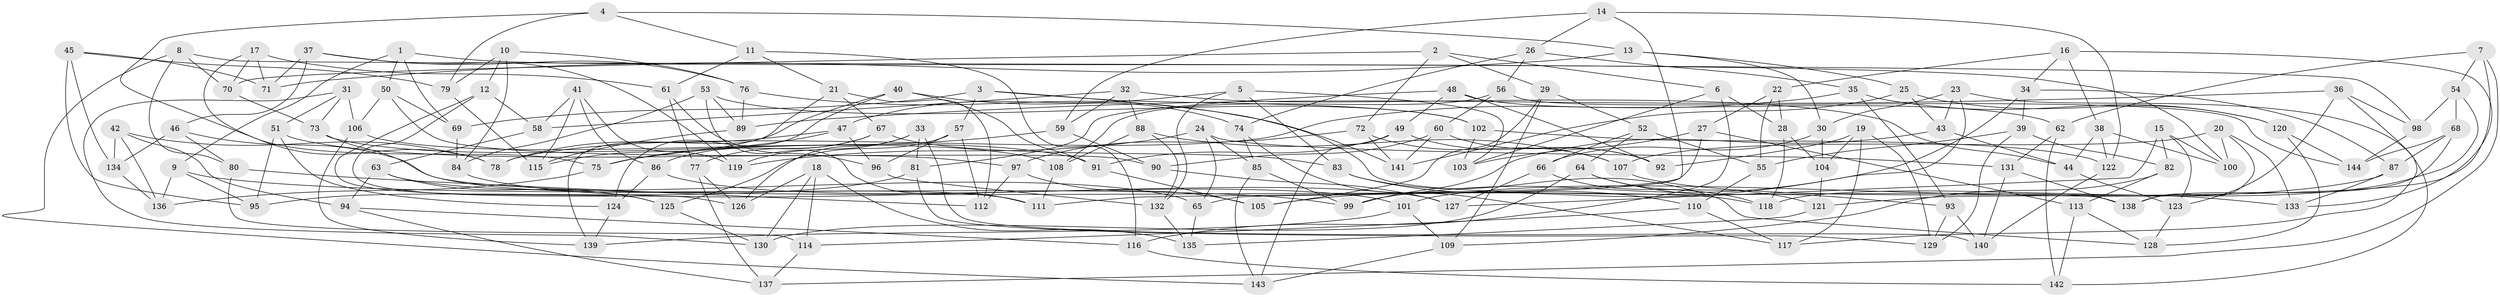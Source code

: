 // Generated by graph-tools (version 1.1) at 2025/50/03/09/25 03:50:49]
// undirected, 144 vertices, 288 edges
graph export_dot {
graph [start="1"]
  node [color=gray90,style=filled];
  1;
  2;
  3;
  4;
  5;
  6;
  7;
  8;
  9;
  10;
  11;
  12;
  13;
  14;
  15;
  16;
  17;
  18;
  19;
  20;
  21;
  22;
  23;
  24;
  25;
  26;
  27;
  28;
  29;
  30;
  31;
  32;
  33;
  34;
  35;
  36;
  37;
  38;
  39;
  40;
  41;
  42;
  43;
  44;
  45;
  46;
  47;
  48;
  49;
  50;
  51;
  52;
  53;
  54;
  55;
  56;
  57;
  58;
  59;
  60;
  61;
  62;
  63;
  64;
  65;
  66;
  67;
  68;
  69;
  70;
  71;
  72;
  73;
  74;
  75;
  76;
  77;
  78;
  79;
  80;
  81;
  82;
  83;
  84;
  85;
  86;
  87;
  88;
  89;
  90;
  91;
  92;
  93;
  94;
  95;
  96;
  97;
  98;
  99;
  100;
  101;
  102;
  103;
  104;
  105;
  106;
  107;
  108;
  109;
  110;
  111;
  112;
  113;
  114;
  115;
  116;
  117;
  118;
  119;
  120;
  121;
  122;
  123;
  124;
  125;
  126;
  127;
  128;
  129;
  130;
  131;
  132;
  133;
  134;
  135;
  136;
  137;
  138;
  139;
  140;
  141;
  142;
  143;
  144;
  1 -- 69;
  1 -- 100;
  1 -- 9;
  1 -- 50;
  2 -- 29;
  2 -- 6;
  2 -- 70;
  2 -- 72;
  3 -- 102;
  3 -- 138;
  3 -- 57;
  3 -- 69;
  4 -- 13;
  4 -- 11;
  4 -- 75;
  4 -- 79;
  5 -- 132;
  5 -- 83;
  5 -- 103;
  5 -- 47;
  6 -- 103;
  6 -- 28;
  6 -- 116;
  7 -- 137;
  7 -- 62;
  7 -- 121;
  7 -- 54;
  8 -- 70;
  8 -- 98;
  8 -- 143;
  8 -- 80;
  9 -- 95;
  9 -- 136;
  9 -- 99;
  10 -- 79;
  10 -- 76;
  10 -- 84;
  10 -- 12;
  11 -- 61;
  11 -- 116;
  11 -- 21;
  12 -- 126;
  12 -- 58;
  12 -- 125;
  13 -- 30;
  13 -- 71;
  13 -- 25;
  14 -- 26;
  14 -- 59;
  14 -- 122;
  14 -- 65;
  15 -- 82;
  15 -- 127;
  15 -- 100;
  15 -- 123;
  16 -- 34;
  16 -- 133;
  16 -- 22;
  16 -- 38;
  17 -- 71;
  17 -- 70;
  17 -- 78;
  17 -- 61;
  18 -- 114;
  18 -- 130;
  18 -- 126;
  18 -- 135;
  19 -- 117;
  19 -- 104;
  19 -- 129;
  19 -- 92;
  20 -- 133;
  20 -- 107;
  20 -- 100;
  20 -- 138;
  21 -- 67;
  21 -- 112;
  21 -- 139;
  22 -- 27;
  22 -- 28;
  22 -- 55;
  23 -- 30;
  23 -- 99;
  23 -- 142;
  23 -- 43;
  24 -- 131;
  24 -- 85;
  24 -- 65;
  24 -- 119;
  25 -- 120;
  25 -- 141;
  25 -- 43;
  26 -- 56;
  26 -- 74;
  26 -- 35;
  27 -- 113;
  27 -- 111;
  27 -- 103;
  28 -- 104;
  28 -- 118;
  29 -- 105;
  29 -- 52;
  29 -- 109;
  30 -- 104;
  30 -- 66;
  31 -- 51;
  31 -- 106;
  31 -- 73;
  31 -- 130;
  32 -- 58;
  32 -- 88;
  32 -- 44;
  32 -- 59;
  33 -- 140;
  33 -- 126;
  33 -- 119;
  33 -- 81;
  34 -- 105;
  34 -- 39;
  34 -- 87;
  35 -- 93;
  35 -- 120;
  35 -- 78;
  36 -- 117;
  36 -- 98;
  36 -- 89;
  36 -- 123;
  37 -- 76;
  37 -- 46;
  37 -- 71;
  37 -- 119;
  38 -- 122;
  38 -- 100;
  38 -- 44;
  39 -- 55;
  39 -- 82;
  39 -- 129;
  40 -- 124;
  40 -- 115;
  40 -- 74;
  40 -- 91;
  41 -- 115;
  41 -- 119;
  41 -- 58;
  41 -- 86;
  42 -- 134;
  42 -- 78;
  42 -- 136;
  42 -- 94;
  43 -- 44;
  43 -- 99;
  44 -- 123;
  45 -- 71;
  45 -- 134;
  45 -- 79;
  45 -- 95;
  46 -- 118;
  46 -- 80;
  46 -- 134;
  47 -- 78;
  47 -- 96;
  47 -- 75;
  48 -- 81;
  48 -- 62;
  48 -- 92;
  48 -- 49;
  49 -- 92;
  49 -- 143;
  49 -- 91;
  50 -- 90;
  50 -- 69;
  50 -- 106;
  51 -- 95;
  51 -- 97;
  51 -- 124;
  52 -- 66;
  52 -- 55;
  52 -- 64;
  53 -- 84;
  53 -- 102;
  53 -- 89;
  53 -- 111;
  54 -- 68;
  54 -- 98;
  54 -- 118;
  55 -- 110;
  56 -- 60;
  56 -- 144;
  56 -- 108;
  57 -- 112;
  57 -- 96;
  57 -- 125;
  58 -- 63;
  59 -- 75;
  59 -- 90;
  60 -- 90;
  60 -- 92;
  60 -- 141;
  61 -- 96;
  61 -- 77;
  62 -- 131;
  62 -- 142;
  63 -- 125;
  63 -- 65;
  63 -- 94;
  64 -- 130;
  64 -- 93;
  64 -- 121;
  65 -- 135;
  66 -- 118;
  66 -- 127;
  67 -- 83;
  67 -- 77;
  67 -- 86;
  68 -- 87;
  68 -- 138;
  68 -- 144;
  69 -- 84;
  70 -- 73;
  72 -- 107;
  72 -- 141;
  72 -- 97;
  73 -- 111;
  73 -- 91;
  74 -- 117;
  74 -- 85;
  75 -- 136;
  76 -- 89;
  76 -- 141;
  77 -- 126;
  77 -- 137;
  79 -- 115;
  80 -- 112;
  80 -- 114;
  81 -- 95;
  81 -- 129;
  82 -- 109;
  82 -- 113;
  83 -- 110;
  83 -- 128;
  84 -- 101;
  85 -- 143;
  85 -- 99;
  86 -- 127;
  86 -- 124;
  87 -- 101;
  87 -- 133;
  88 -- 132;
  88 -- 107;
  88 -- 108;
  89 -- 115;
  90 -- 127;
  91 -- 105;
  93 -- 140;
  93 -- 129;
  94 -- 116;
  94 -- 137;
  96 -- 132;
  97 -- 112;
  97 -- 105;
  98 -- 144;
  101 -- 109;
  101 -- 139;
  102 -- 122;
  102 -- 103;
  104 -- 121;
  106 -- 108;
  106 -- 139;
  107 -- 133;
  108 -- 111;
  109 -- 143;
  110 -- 114;
  110 -- 117;
  113 -- 142;
  113 -- 128;
  114 -- 137;
  116 -- 142;
  120 -- 128;
  120 -- 144;
  121 -- 135;
  122 -- 140;
  123 -- 128;
  124 -- 139;
  125 -- 130;
  131 -- 138;
  131 -- 140;
  132 -- 135;
  134 -- 136;
}
